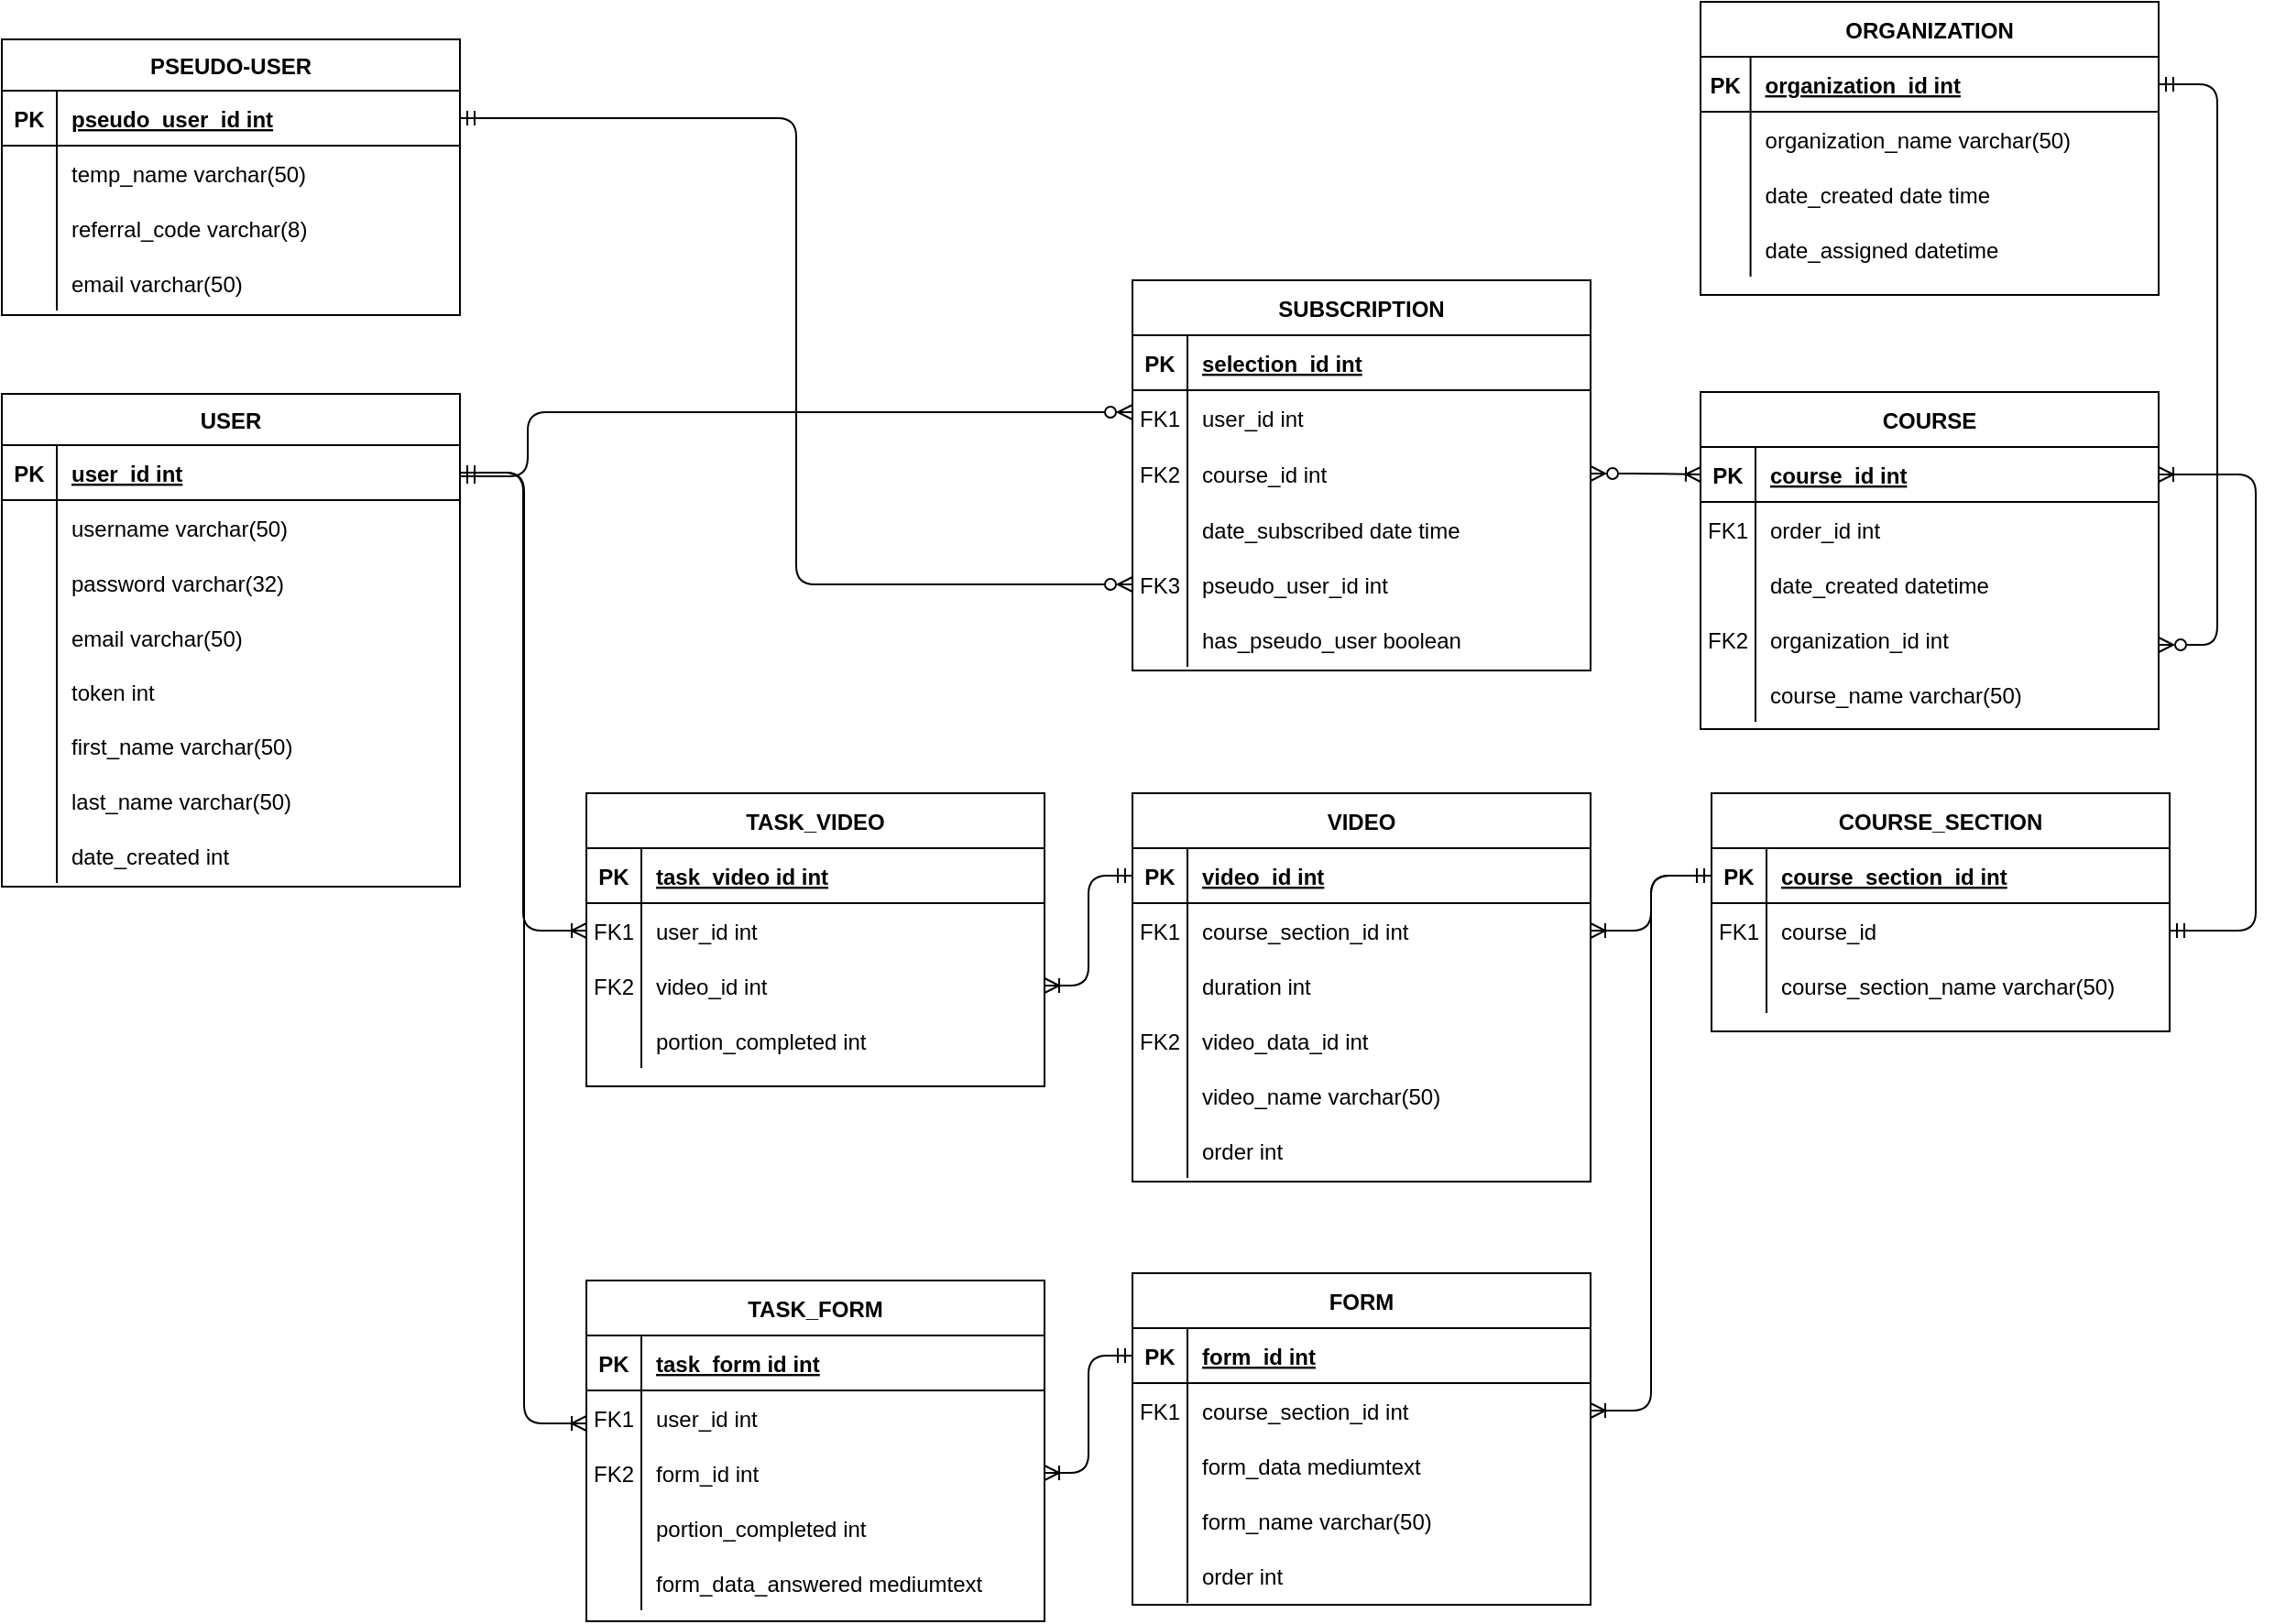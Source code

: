 <mxfile version="18.0.3" type="device"><diagram id="R2lEEEUBdFMjLlhIrx00" name="Page-1"><mxGraphModel dx="1464" dy="1060" grid="0" gridSize="10" guides="1" tooltips="1" connect="1" arrows="1" fold="1" page="0" pageScale="1" pageWidth="850" pageHeight="1100" math="0" shadow="0" extFonts="Permanent Marker^https://fonts.googleapis.com/css?family=Permanent+Marker"><root><mxCell id="0"/><mxCell id="1" parent="0"/><mxCell id="C-vyLk0tnHw3VtMMgP7b-1" value="" style="edgeStyle=orthogonalEdgeStyle;endArrow=ERzeroToMany;startArrow=ERmandOne;endFill=1;startFill=0;rounded=1;" parent="1" source="C-vyLk0tnHw3VtMMgP7b-24" target="C-vyLk0tnHw3VtMMgP7b-6" edge="1"><mxGeometry width="100" height="100" relative="1" as="geometry"><mxPoint x="340" y="720" as="sourcePoint"/><mxPoint x="440" y="620" as="targetPoint"/><Array as="points"><mxPoint x="120" y="115"/><mxPoint x="120" y="80"/></Array></mxGeometry></mxCell><mxCell id="C-vyLk0tnHw3VtMMgP7b-12" value="" style="edgeStyle=orthogonalEdgeStyle;endArrow=ERoneToMany;startArrow=ERzeroToMany;endFill=0;startFill=0;exitX=1;exitY=0.5;exitDx=0;exitDy=0;entryX=0;entryY=0.5;entryDx=0;entryDy=0;" parent="1" source="C-vyLk0tnHw3VtMMgP7b-9" target="C-vyLk0tnHw3VtMMgP7b-14" edge="1"><mxGeometry width="100" height="100" relative="1" as="geometry"><mxPoint x="400" y="180" as="sourcePoint"/><mxPoint x="460" y="205" as="targetPoint"/></mxGeometry></mxCell><mxCell id="C-vyLk0tnHw3VtMMgP7b-2" value="SUBSCRIPTION" style="shape=table;startSize=30;container=1;collapsible=1;childLayout=tableLayout;fixedRows=1;rowLines=0;fontStyle=1;align=center;resizeLast=1;" parent="1" vertex="1"><mxGeometry x="450" y="8" width="250" height="213" as="geometry"/></mxCell><mxCell id="C-vyLk0tnHw3VtMMgP7b-3" value="" style="shape=partialRectangle;collapsible=0;dropTarget=0;pointerEvents=0;fillColor=none;points=[[0,0.5],[1,0.5]];portConstraint=eastwest;top=0;left=0;right=0;bottom=1;" parent="C-vyLk0tnHw3VtMMgP7b-2" vertex="1"><mxGeometry y="30" width="250" height="30" as="geometry"/></mxCell><mxCell id="C-vyLk0tnHw3VtMMgP7b-4" value="PK" style="shape=partialRectangle;overflow=hidden;connectable=0;fillColor=none;top=0;left=0;bottom=0;right=0;fontStyle=1;" parent="C-vyLk0tnHw3VtMMgP7b-3" vertex="1"><mxGeometry width="30" height="30" as="geometry"><mxRectangle width="30" height="30" as="alternateBounds"/></mxGeometry></mxCell><mxCell id="C-vyLk0tnHw3VtMMgP7b-5" value="selection_id int" style="shape=partialRectangle;overflow=hidden;connectable=0;fillColor=none;top=0;left=0;bottom=0;right=0;align=left;spacingLeft=6;fontStyle=5;" parent="C-vyLk0tnHw3VtMMgP7b-3" vertex="1"><mxGeometry x="30" width="220" height="30" as="geometry"><mxRectangle width="220" height="30" as="alternateBounds"/></mxGeometry></mxCell><mxCell id="C-vyLk0tnHw3VtMMgP7b-6" value="" style="shape=partialRectangle;collapsible=0;dropTarget=0;pointerEvents=0;fillColor=none;points=[[0,0.5],[1,0.5]];portConstraint=eastwest;top=0;left=0;right=0;bottom=0;" parent="C-vyLk0tnHw3VtMMgP7b-2" vertex="1"><mxGeometry y="60" width="250" height="30" as="geometry"/></mxCell><mxCell id="C-vyLk0tnHw3VtMMgP7b-7" value="FK1" style="shape=partialRectangle;overflow=hidden;connectable=0;fillColor=none;top=0;left=0;bottom=0;right=0;" parent="C-vyLk0tnHw3VtMMgP7b-6" vertex="1"><mxGeometry width="30" height="30" as="geometry"><mxRectangle width="30" height="30" as="alternateBounds"/></mxGeometry></mxCell><mxCell id="C-vyLk0tnHw3VtMMgP7b-8" value="user_id int" style="shape=partialRectangle;overflow=hidden;connectable=0;fillColor=none;top=0;left=0;bottom=0;right=0;align=left;spacingLeft=6;" parent="C-vyLk0tnHw3VtMMgP7b-6" vertex="1"><mxGeometry x="30" width="220" height="30" as="geometry"><mxRectangle width="220" height="30" as="alternateBounds"/></mxGeometry></mxCell><mxCell id="C-vyLk0tnHw3VtMMgP7b-9" value="" style="shape=partialRectangle;collapsible=0;dropTarget=0;pointerEvents=0;fillColor=none;points=[[0,0.5],[1,0.5]];portConstraint=eastwest;top=0;left=0;right=0;bottom=0;" parent="C-vyLk0tnHw3VtMMgP7b-2" vertex="1"><mxGeometry y="90" width="250" height="31" as="geometry"/></mxCell><mxCell id="C-vyLk0tnHw3VtMMgP7b-10" value="FK2" style="shape=partialRectangle;overflow=hidden;connectable=0;fillColor=none;top=0;left=0;bottom=0;right=0;" parent="C-vyLk0tnHw3VtMMgP7b-9" vertex="1"><mxGeometry width="30" height="31" as="geometry"><mxRectangle width="30" height="31" as="alternateBounds"/></mxGeometry></mxCell><mxCell id="C-vyLk0tnHw3VtMMgP7b-11" value="course_id int" style="shape=partialRectangle;overflow=hidden;connectable=0;fillColor=none;top=0;left=0;bottom=0;right=0;align=left;spacingLeft=6;" parent="C-vyLk0tnHw3VtMMgP7b-9" vertex="1"><mxGeometry x="30" width="220" height="31" as="geometry"><mxRectangle width="220" height="31" as="alternateBounds"/></mxGeometry></mxCell><mxCell id="-aKMDBQc289MfvNyo83Q-108" value="" style="shape=partialRectangle;collapsible=0;dropTarget=0;pointerEvents=0;fillColor=none;points=[[0,0.5],[1,0.5]];portConstraint=eastwest;top=0;left=0;right=0;bottom=0;" parent="C-vyLk0tnHw3VtMMgP7b-2" vertex="1"><mxGeometry y="121" width="250" height="30" as="geometry"/></mxCell><mxCell id="-aKMDBQc289MfvNyo83Q-109" value="" style="shape=partialRectangle;overflow=hidden;connectable=0;fillColor=none;top=0;left=0;bottom=0;right=0;" parent="-aKMDBQc289MfvNyo83Q-108" vertex="1"><mxGeometry width="30" height="30" as="geometry"><mxRectangle width="30" height="30" as="alternateBounds"/></mxGeometry></mxCell><mxCell id="-aKMDBQc289MfvNyo83Q-110" value="date_subscribed date time" style="shape=partialRectangle;overflow=hidden;connectable=0;fillColor=none;top=0;left=0;bottom=0;right=0;align=left;spacingLeft=6;" parent="-aKMDBQc289MfvNyo83Q-108" vertex="1"><mxGeometry x="30" width="220" height="30" as="geometry"><mxRectangle width="220" height="30" as="alternateBounds"/></mxGeometry></mxCell><mxCell id="-aKMDBQc289MfvNyo83Q-138" value="" style="shape=partialRectangle;collapsible=0;dropTarget=0;pointerEvents=0;fillColor=none;points=[[0,0.5],[1,0.5]];portConstraint=eastwest;top=0;left=0;right=0;bottom=0;" parent="C-vyLk0tnHw3VtMMgP7b-2" vertex="1"><mxGeometry y="151" width="250" height="30" as="geometry"/></mxCell><mxCell id="-aKMDBQc289MfvNyo83Q-139" value="FK3" style="shape=partialRectangle;overflow=hidden;connectable=0;fillColor=none;top=0;left=0;bottom=0;right=0;" parent="-aKMDBQc289MfvNyo83Q-138" vertex="1"><mxGeometry width="30" height="30" as="geometry"><mxRectangle width="30" height="30" as="alternateBounds"/></mxGeometry></mxCell><mxCell id="-aKMDBQc289MfvNyo83Q-140" value="pseudo_user_id int" style="shape=partialRectangle;overflow=hidden;connectable=0;fillColor=none;top=0;left=0;bottom=0;right=0;align=left;spacingLeft=6;" parent="-aKMDBQc289MfvNyo83Q-138" vertex="1"><mxGeometry x="30" width="220" height="30" as="geometry"><mxRectangle width="220" height="30" as="alternateBounds"/></mxGeometry></mxCell><mxCell id="-aKMDBQc289MfvNyo83Q-164" value="" style="shape=partialRectangle;collapsible=0;dropTarget=0;pointerEvents=0;fillColor=none;points=[[0,0.5],[1,0.5]];portConstraint=eastwest;top=0;left=0;right=0;bottom=0;" parent="C-vyLk0tnHw3VtMMgP7b-2" vertex="1"><mxGeometry y="181" width="250" height="30" as="geometry"/></mxCell><mxCell id="-aKMDBQc289MfvNyo83Q-165" value="" style="shape=partialRectangle;overflow=hidden;connectable=0;fillColor=none;top=0;left=0;bottom=0;right=0;" parent="-aKMDBQc289MfvNyo83Q-164" vertex="1"><mxGeometry width="30" height="30" as="geometry"><mxRectangle width="30" height="30" as="alternateBounds"/></mxGeometry></mxCell><mxCell id="-aKMDBQc289MfvNyo83Q-166" value="has_pseudo_user boolean" style="shape=partialRectangle;overflow=hidden;connectable=0;fillColor=none;top=0;left=0;bottom=0;right=0;align=left;spacingLeft=6;" parent="-aKMDBQc289MfvNyo83Q-164" vertex="1"><mxGeometry x="30" width="220" height="30" as="geometry"><mxRectangle width="220" height="30" as="alternateBounds"/></mxGeometry></mxCell><mxCell id="C-vyLk0tnHw3VtMMgP7b-13" value="COURSE" style="shape=table;startSize=30;container=1;collapsible=1;childLayout=tableLayout;fixedRows=1;rowLines=0;fontStyle=1;align=center;resizeLast=1;" parent="1" vertex="1"><mxGeometry x="760" y="69" width="250" height="184" as="geometry"/></mxCell><mxCell id="C-vyLk0tnHw3VtMMgP7b-14" value="" style="shape=partialRectangle;collapsible=0;dropTarget=0;pointerEvents=0;fillColor=none;points=[[0,0.5],[1,0.5]];portConstraint=eastwest;top=0;left=0;right=0;bottom=1;" parent="C-vyLk0tnHw3VtMMgP7b-13" vertex="1"><mxGeometry y="30" width="250" height="30" as="geometry"/></mxCell><mxCell id="C-vyLk0tnHw3VtMMgP7b-15" value="PK" style="shape=partialRectangle;overflow=hidden;connectable=0;fillColor=none;top=0;left=0;bottom=0;right=0;fontStyle=1;" parent="C-vyLk0tnHw3VtMMgP7b-14" vertex="1"><mxGeometry width="30" height="30" as="geometry"><mxRectangle width="30" height="30" as="alternateBounds"/></mxGeometry></mxCell><mxCell id="C-vyLk0tnHw3VtMMgP7b-16" value="course_id int" style="shape=partialRectangle;overflow=hidden;connectable=0;fillColor=none;top=0;left=0;bottom=0;right=0;align=left;spacingLeft=6;fontStyle=5;" parent="C-vyLk0tnHw3VtMMgP7b-14" vertex="1"><mxGeometry x="30" width="220" height="30" as="geometry"><mxRectangle width="220" height="30" as="alternateBounds"/></mxGeometry></mxCell><mxCell id="C-vyLk0tnHw3VtMMgP7b-17" value="" style="shape=partialRectangle;collapsible=0;dropTarget=0;pointerEvents=0;fillColor=none;points=[[0,0.5],[1,0.5]];portConstraint=eastwest;top=0;left=0;right=0;bottom=0;" parent="C-vyLk0tnHw3VtMMgP7b-13" vertex="1"><mxGeometry y="60" width="250" height="30" as="geometry"/></mxCell><mxCell id="C-vyLk0tnHw3VtMMgP7b-18" value="FK1" style="shape=partialRectangle;overflow=hidden;connectable=0;fillColor=none;top=0;left=0;bottom=0;right=0;" parent="C-vyLk0tnHw3VtMMgP7b-17" vertex="1"><mxGeometry width="30" height="30" as="geometry"><mxRectangle width="30" height="30" as="alternateBounds"/></mxGeometry></mxCell><mxCell id="C-vyLk0tnHw3VtMMgP7b-19" value="order_id int" style="shape=partialRectangle;overflow=hidden;connectable=0;fillColor=none;top=0;left=0;bottom=0;right=0;align=left;spacingLeft=6;" parent="C-vyLk0tnHw3VtMMgP7b-17" vertex="1"><mxGeometry x="30" width="220" height="30" as="geometry"><mxRectangle width="220" height="30" as="alternateBounds"/></mxGeometry></mxCell><mxCell id="C-vyLk0tnHw3VtMMgP7b-20" value="" style="shape=partialRectangle;collapsible=0;dropTarget=0;pointerEvents=0;fillColor=none;points=[[0,0.5],[1,0.5]];portConstraint=eastwest;top=0;left=0;right=0;bottom=0;" parent="C-vyLk0tnHw3VtMMgP7b-13" vertex="1"><mxGeometry y="90" width="250" height="30" as="geometry"/></mxCell><mxCell id="C-vyLk0tnHw3VtMMgP7b-21" value="" style="shape=partialRectangle;overflow=hidden;connectable=0;fillColor=none;top=0;left=0;bottom=0;right=0;" parent="C-vyLk0tnHw3VtMMgP7b-20" vertex="1"><mxGeometry width="30" height="30" as="geometry"><mxRectangle width="30" height="30" as="alternateBounds"/></mxGeometry></mxCell><mxCell id="C-vyLk0tnHw3VtMMgP7b-22" value="date_created datetime" style="shape=partialRectangle;overflow=hidden;connectable=0;fillColor=none;top=0;left=0;bottom=0;right=0;align=left;spacingLeft=6;" parent="C-vyLk0tnHw3VtMMgP7b-20" vertex="1"><mxGeometry x="30" width="220" height="30" as="geometry"><mxRectangle width="220" height="30" as="alternateBounds"/></mxGeometry></mxCell><mxCell id="-aKMDBQc289MfvNyo83Q-124" value="" style="shape=partialRectangle;collapsible=0;dropTarget=0;pointerEvents=0;fillColor=none;points=[[0,0.5],[1,0.5]];portConstraint=eastwest;top=0;left=0;right=0;bottom=0;" parent="C-vyLk0tnHw3VtMMgP7b-13" vertex="1"><mxGeometry y="120" width="250" height="30" as="geometry"/></mxCell><mxCell id="-aKMDBQc289MfvNyo83Q-125" value="FK2" style="shape=partialRectangle;overflow=hidden;connectable=0;fillColor=none;top=0;left=0;bottom=0;right=0;" parent="-aKMDBQc289MfvNyo83Q-124" vertex="1"><mxGeometry width="30" height="30" as="geometry"><mxRectangle width="30" height="30" as="alternateBounds"/></mxGeometry></mxCell><mxCell id="-aKMDBQc289MfvNyo83Q-126" value="organization_id int" style="shape=partialRectangle;overflow=hidden;connectable=0;fillColor=none;top=0;left=0;bottom=0;right=0;align=left;spacingLeft=6;" parent="-aKMDBQc289MfvNyo83Q-124" vertex="1"><mxGeometry x="30" width="220" height="30" as="geometry"><mxRectangle width="220" height="30" as="alternateBounds"/></mxGeometry></mxCell><mxCell id="-aKMDBQc289MfvNyo83Q-173" value="" style="shape=partialRectangle;collapsible=0;dropTarget=0;pointerEvents=0;fillColor=none;points=[[0,0.5],[1,0.5]];portConstraint=eastwest;top=0;left=0;right=0;bottom=0;" parent="C-vyLk0tnHw3VtMMgP7b-13" vertex="1"><mxGeometry y="150" width="250" height="30" as="geometry"/></mxCell><mxCell id="-aKMDBQc289MfvNyo83Q-174" value="" style="shape=partialRectangle;overflow=hidden;connectable=0;fillColor=none;top=0;left=0;bottom=0;right=0;" parent="-aKMDBQc289MfvNyo83Q-173" vertex="1"><mxGeometry width="30" height="30" as="geometry"><mxRectangle width="30" height="30" as="alternateBounds"/></mxGeometry></mxCell><mxCell id="-aKMDBQc289MfvNyo83Q-175" value="course_name varchar(50)" style="shape=partialRectangle;overflow=hidden;connectable=0;fillColor=none;top=0;left=0;bottom=0;right=0;align=left;spacingLeft=6;" parent="-aKMDBQc289MfvNyo83Q-173" vertex="1"><mxGeometry x="30" width="220" height="30" as="geometry"><mxRectangle width="220" height="30" as="alternateBounds"/></mxGeometry></mxCell><mxCell id="C-vyLk0tnHw3VtMMgP7b-23" value="USER" style="shape=table;startSize=28;container=1;collapsible=1;childLayout=tableLayout;fixedRows=1;rowLines=0;fontStyle=1;align=center;resizeLast=1;" parent="1" vertex="1"><mxGeometry x="-167" y="70" width="250" height="269" as="geometry"/></mxCell><mxCell id="C-vyLk0tnHw3VtMMgP7b-24" value="" style="shape=partialRectangle;collapsible=0;dropTarget=0;pointerEvents=0;fillColor=none;points=[[0,0.5],[1,0.5]];portConstraint=eastwest;top=0;left=0;right=0;bottom=1;" parent="C-vyLk0tnHw3VtMMgP7b-23" vertex="1"><mxGeometry y="28" width="250" height="30" as="geometry"/></mxCell><mxCell id="C-vyLk0tnHw3VtMMgP7b-25" value="PK" style="shape=partialRectangle;overflow=hidden;connectable=0;fillColor=none;top=0;left=0;bottom=0;right=0;fontStyle=1;" parent="C-vyLk0tnHw3VtMMgP7b-24" vertex="1"><mxGeometry width="30" height="30" as="geometry"><mxRectangle width="30" height="30" as="alternateBounds"/></mxGeometry></mxCell><mxCell id="C-vyLk0tnHw3VtMMgP7b-26" value="user_id int" style="shape=partialRectangle;overflow=hidden;connectable=0;fillColor=none;top=0;left=0;bottom=0;right=0;align=left;spacingLeft=6;fontStyle=5;" parent="C-vyLk0tnHw3VtMMgP7b-24" vertex="1"><mxGeometry x="30" width="220" height="30" as="geometry"><mxRectangle width="220" height="30" as="alternateBounds"/></mxGeometry></mxCell><mxCell id="C-vyLk0tnHw3VtMMgP7b-27" value="" style="shape=partialRectangle;collapsible=0;dropTarget=0;pointerEvents=0;fillColor=none;points=[[0,0.5],[1,0.5]];portConstraint=eastwest;top=0;left=0;right=0;bottom=0;" parent="C-vyLk0tnHw3VtMMgP7b-23" vertex="1"><mxGeometry y="58" width="250" height="30" as="geometry"/></mxCell><mxCell id="C-vyLk0tnHw3VtMMgP7b-28" value="" style="shape=partialRectangle;overflow=hidden;connectable=0;fillColor=none;top=0;left=0;bottom=0;right=0;" parent="C-vyLk0tnHw3VtMMgP7b-27" vertex="1"><mxGeometry width="30" height="30" as="geometry"><mxRectangle width="30" height="30" as="alternateBounds"/></mxGeometry></mxCell><mxCell id="C-vyLk0tnHw3VtMMgP7b-29" value="username varchar(50)" style="shape=partialRectangle;overflow=hidden;connectable=0;fillColor=none;top=0;left=0;bottom=0;right=0;align=left;spacingLeft=6;" parent="C-vyLk0tnHw3VtMMgP7b-27" vertex="1"><mxGeometry x="30" width="220" height="30" as="geometry"><mxRectangle width="220" height="30" as="alternateBounds"/></mxGeometry></mxCell><mxCell id="-aKMDBQc289MfvNyo83Q-155" value="" style="shape=partialRectangle;collapsible=0;dropTarget=0;pointerEvents=0;fillColor=none;points=[[0,0.5],[1,0.5]];portConstraint=eastwest;top=0;left=0;right=0;bottom=0;" parent="C-vyLk0tnHw3VtMMgP7b-23" vertex="1"><mxGeometry y="88" width="250" height="30" as="geometry"/></mxCell><mxCell id="-aKMDBQc289MfvNyo83Q-156" value="" style="shape=partialRectangle;overflow=hidden;connectable=0;fillColor=none;top=0;left=0;bottom=0;right=0;" parent="-aKMDBQc289MfvNyo83Q-155" vertex="1"><mxGeometry width="30" height="30" as="geometry"><mxRectangle width="30" height="30" as="alternateBounds"/></mxGeometry></mxCell><mxCell id="-aKMDBQc289MfvNyo83Q-157" value="password varchar(32)" style="shape=partialRectangle;overflow=hidden;connectable=0;fillColor=none;top=0;left=0;bottom=0;right=0;align=left;spacingLeft=6;" parent="-aKMDBQc289MfvNyo83Q-155" vertex="1"><mxGeometry x="30" width="220" height="30" as="geometry"><mxRectangle width="220" height="30" as="alternateBounds"/></mxGeometry></mxCell><mxCell id="-aKMDBQc289MfvNyo83Q-161" value="" style="shape=partialRectangle;collapsible=0;dropTarget=0;pointerEvents=0;fillColor=none;points=[[0,0.5],[1,0.5]];portConstraint=eastwest;top=0;left=0;right=0;bottom=0;" parent="C-vyLk0tnHw3VtMMgP7b-23" vertex="1"><mxGeometry y="118" width="250" height="30" as="geometry"/></mxCell><mxCell id="-aKMDBQc289MfvNyo83Q-162" value="" style="shape=partialRectangle;overflow=hidden;connectable=0;fillColor=none;top=0;left=0;bottom=0;right=0;" parent="-aKMDBQc289MfvNyo83Q-161" vertex="1"><mxGeometry width="30" height="30" as="geometry"><mxRectangle width="30" height="30" as="alternateBounds"/></mxGeometry></mxCell><mxCell id="-aKMDBQc289MfvNyo83Q-163" value="email varchar(50)" style="shape=partialRectangle;overflow=hidden;connectable=0;fillColor=none;top=0;left=0;bottom=0;right=0;align=left;spacingLeft=6;" parent="-aKMDBQc289MfvNyo83Q-161" vertex="1"><mxGeometry x="30" width="220" height="30" as="geometry"><mxRectangle width="220" height="30" as="alternateBounds"/></mxGeometry></mxCell><mxCell id="HNr3AJ_LT85igMHzOX2w-1" value="" style="shape=partialRectangle;collapsible=0;dropTarget=0;pointerEvents=0;fillColor=none;points=[[0,0.5],[1,0.5]];portConstraint=eastwest;top=0;left=0;right=0;bottom=0;" vertex="1" parent="C-vyLk0tnHw3VtMMgP7b-23"><mxGeometry y="148" width="250" height="29" as="geometry"/></mxCell><mxCell id="HNr3AJ_LT85igMHzOX2w-2" value="" style="shape=partialRectangle;overflow=hidden;connectable=0;fillColor=none;top=0;left=0;bottom=0;right=0;" vertex="1" parent="HNr3AJ_LT85igMHzOX2w-1"><mxGeometry width="30" height="29" as="geometry"><mxRectangle width="30" height="29" as="alternateBounds"/></mxGeometry></mxCell><mxCell id="HNr3AJ_LT85igMHzOX2w-3" value="token int" style="shape=partialRectangle;overflow=hidden;connectable=0;fillColor=none;top=0;left=0;bottom=0;right=0;align=left;spacingLeft=6;" vertex="1" parent="HNr3AJ_LT85igMHzOX2w-1"><mxGeometry x="30" width="220" height="29" as="geometry"><mxRectangle width="220" height="29" as="alternateBounds"/></mxGeometry></mxCell><mxCell id="HNr3AJ_LT85igMHzOX2w-4" value="" style="shape=partialRectangle;collapsible=0;dropTarget=0;pointerEvents=0;fillColor=none;points=[[0,0.5],[1,0.5]];portConstraint=eastwest;top=0;left=0;right=0;bottom=0;" vertex="1" parent="C-vyLk0tnHw3VtMMgP7b-23"><mxGeometry y="177" width="250" height="30" as="geometry"/></mxCell><mxCell id="HNr3AJ_LT85igMHzOX2w-5" value="" style="shape=partialRectangle;overflow=hidden;connectable=0;fillColor=none;top=0;left=0;bottom=0;right=0;" vertex="1" parent="HNr3AJ_LT85igMHzOX2w-4"><mxGeometry width="30" height="30" as="geometry"><mxRectangle width="30" height="30" as="alternateBounds"/></mxGeometry></mxCell><mxCell id="HNr3AJ_LT85igMHzOX2w-6" value="first_name varchar(50)" style="shape=partialRectangle;overflow=hidden;connectable=0;fillColor=none;top=0;left=0;bottom=0;right=0;align=left;spacingLeft=6;" vertex="1" parent="HNr3AJ_LT85igMHzOX2w-4"><mxGeometry x="30" width="220" height="30" as="geometry"><mxRectangle width="220" height="30" as="alternateBounds"/></mxGeometry></mxCell><mxCell id="HNr3AJ_LT85igMHzOX2w-7" value="" style="shape=partialRectangle;collapsible=0;dropTarget=0;pointerEvents=0;fillColor=none;points=[[0,0.5],[1,0.5]];portConstraint=eastwest;top=0;left=0;right=0;bottom=0;" vertex="1" parent="C-vyLk0tnHw3VtMMgP7b-23"><mxGeometry y="207" width="250" height="30" as="geometry"/></mxCell><mxCell id="HNr3AJ_LT85igMHzOX2w-8" value="" style="shape=partialRectangle;overflow=hidden;connectable=0;fillColor=none;top=0;left=0;bottom=0;right=0;" vertex="1" parent="HNr3AJ_LT85igMHzOX2w-7"><mxGeometry width="30" height="30" as="geometry"><mxRectangle width="30" height="30" as="alternateBounds"/></mxGeometry></mxCell><mxCell id="HNr3AJ_LT85igMHzOX2w-9" value="last_name varchar(50)" style="shape=partialRectangle;overflow=hidden;connectable=0;fillColor=none;top=0;left=0;bottom=0;right=0;align=left;spacingLeft=6;" vertex="1" parent="HNr3AJ_LT85igMHzOX2w-7"><mxGeometry x="30" width="220" height="30" as="geometry"><mxRectangle width="220" height="30" as="alternateBounds"/></mxGeometry></mxCell><mxCell id="HNr3AJ_LT85igMHzOX2w-10" value="" style="shape=partialRectangle;collapsible=0;dropTarget=0;pointerEvents=0;fillColor=none;points=[[0,0.5],[1,0.5]];portConstraint=eastwest;top=0;left=0;right=0;bottom=0;" vertex="1" parent="C-vyLk0tnHw3VtMMgP7b-23"><mxGeometry y="237" width="250" height="30" as="geometry"/></mxCell><mxCell id="HNr3AJ_LT85igMHzOX2w-11" value="" style="shape=partialRectangle;overflow=hidden;connectable=0;fillColor=none;top=0;left=0;bottom=0;right=0;" vertex="1" parent="HNr3AJ_LT85igMHzOX2w-10"><mxGeometry width="30" height="30" as="geometry"><mxRectangle width="30" height="30" as="alternateBounds"/></mxGeometry></mxCell><mxCell id="HNr3AJ_LT85igMHzOX2w-12" value="date_created int" style="shape=partialRectangle;overflow=hidden;connectable=0;fillColor=none;top=0;left=0;bottom=0;right=0;align=left;spacingLeft=6;" vertex="1" parent="HNr3AJ_LT85igMHzOX2w-10"><mxGeometry x="30" width="220" height="30" as="geometry"><mxRectangle width="220" height="30" as="alternateBounds"/></mxGeometry></mxCell><mxCell id="-aKMDBQc289MfvNyo83Q-8" value="VIDEO" style="shape=table;startSize=30;container=1;collapsible=1;childLayout=tableLayout;fixedRows=1;rowLines=0;fontStyle=1;align=center;resizeLast=1;" parent="1" vertex="1"><mxGeometry x="450" y="288" width="250" height="212" as="geometry"/></mxCell><mxCell id="-aKMDBQc289MfvNyo83Q-9" value="" style="shape=partialRectangle;collapsible=0;dropTarget=0;pointerEvents=0;fillColor=none;points=[[0,0.5],[1,0.5]];portConstraint=eastwest;top=0;left=0;right=0;bottom=1;" parent="-aKMDBQc289MfvNyo83Q-8" vertex="1"><mxGeometry y="30" width="250" height="30" as="geometry"/></mxCell><mxCell id="-aKMDBQc289MfvNyo83Q-10" value="PK" style="shape=partialRectangle;overflow=hidden;connectable=0;fillColor=none;top=0;left=0;bottom=0;right=0;fontStyle=1;" parent="-aKMDBQc289MfvNyo83Q-9" vertex="1"><mxGeometry width="30" height="30" as="geometry"><mxRectangle width="30" height="30" as="alternateBounds"/></mxGeometry></mxCell><mxCell id="-aKMDBQc289MfvNyo83Q-11" value="video_id int" style="shape=partialRectangle;overflow=hidden;connectable=0;fillColor=none;top=0;left=0;bottom=0;right=0;align=left;spacingLeft=6;fontStyle=5;" parent="-aKMDBQc289MfvNyo83Q-9" vertex="1"><mxGeometry x="30" width="220" height="30" as="geometry"><mxRectangle width="220" height="30" as="alternateBounds"/></mxGeometry></mxCell><mxCell id="-aKMDBQc289MfvNyo83Q-12" value="" style="shape=partialRectangle;collapsible=0;dropTarget=0;pointerEvents=0;fillColor=none;points=[[0,0.5],[1,0.5]];portConstraint=eastwest;top=0;left=0;right=0;bottom=0;" parent="-aKMDBQc289MfvNyo83Q-8" vertex="1"><mxGeometry y="60" width="250" height="30" as="geometry"/></mxCell><mxCell id="-aKMDBQc289MfvNyo83Q-13" value="FK1" style="shape=partialRectangle;overflow=hidden;connectable=0;fillColor=none;top=0;left=0;bottom=0;right=0;" parent="-aKMDBQc289MfvNyo83Q-12" vertex="1"><mxGeometry width="30" height="30" as="geometry"><mxRectangle width="30" height="30" as="alternateBounds"/></mxGeometry></mxCell><mxCell id="-aKMDBQc289MfvNyo83Q-14" value="course_section_id int" style="shape=partialRectangle;overflow=hidden;connectable=0;fillColor=none;top=0;left=0;bottom=0;right=0;align=left;spacingLeft=6;" parent="-aKMDBQc289MfvNyo83Q-12" vertex="1"><mxGeometry x="30" width="220" height="30" as="geometry"><mxRectangle width="220" height="30" as="alternateBounds"/></mxGeometry></mxCell><mxCell id="-aKMDBQc289MfvNyo83Q-15" value="" style="shape=partialRectangle;collapsible=0;dropTarget=0;pointerEvents=0;fillColor=none;points=[[0,0.5],[1,0.5]];portConstraint=eastwest;top=0;left=0;right=0;bottom=0;" parent="-aKMDBQc289MfvNyo83Q-8" vertex="1"><mxGeometry y="90" width="250" height="30" as="geometry"/></mxCell><mxCell id="-aKMDBQc289MfvNyo83Q-16" value="" style="shape=partialRectangle;overflow=hidden;connectable=0;fillColor=none;top=0;left=0;bottom=0;right=0;" parent="-aKMDBQc289MfvNyo83Q-15" vertex="1"><mxGeometry width="30" height="30" as="geometry"><mxRectangle width="30" height="30" as="alternateBounds"/></mxGeometry></mxCell><mxCell id="-aKMDBQc289MfvNyo83Q-17" value="duration int" style="shape=partialRectangle;overflow=hidden;connectable=0;fillColor=none;top=0;left=0;bottom=0;right=0;align=left;spacingLeft=6;" parent="-aKMDBQc289MfvNyo83Q-15" vertex="1"><mxGeometry x="30" width="220" height="30" as="geometry"><mxRectangle width="220" height="30" as="alternateBounds"/></mxGeometry></mxCell><mxCell id="-aKMDBQc289MfvNyo83Q-43" value="" style="shape=partialRectangle;collapsible=0;dropTarget=0;pointerEvents=0;fillColor=none;points=[[0,0.5],[1,0.5]];portConstraint=eastwest;top=0;left=0;right=0;bottom=0;" parent="-aKMDBQc289MfvNyo83Q-8" vertex="1"><mxGeometry y="120" width="250" height="30" as="geometry"/></mxCell><mxCell id="-aKMDBQc289MfvNyo83Q-44" value="FK2" style="shape=partialRectangle;overflow=hidden;connectable=0;fillColor=none;top=0;left=0;bottom=0;right=0;" parent="-aKMDBQc289MfvNyo83Q-43" vertex="1"><mxGeometry width="30" height="30" as="geometry"><mxRectangle width="30" height="30" as="alternateBounds"/></mxGeometry></mxCell><mxCell id="-aKMDBQc289MfvNyo83Q-45" value="video_data_id int" style="shape=partialRectangle;overflow=hidden;connectable=0;fillColor=none;top=0;left=0;bottom=0;right=0;align=left;spacingLeft=6;" parent="-aKMDBQc289MfvNyo83Q-43" vertex="1"><mxGeometry x="30" width="220" height="30" as="geometry"><mxRectangle width="220" height="30" as="alternateBounds"/></mxGeometry></mxCell><mxCell id="-aKMDBQc289MfvNyo83Q-176" value="" style="shape=partialRectangle;collapsible=0;dropTarget=0;pointerEvents=0;fillColor=none;points=[[0,0.5],[1,0.5]];portConstraint=eastwest;top=0;left=0;right=0;bottom=0;" parent="-aKMDBQc289MfvNyo83Q-8" vertex="1"><mxGeometry y="150" width="250" height="30" as="geometry"/></mxCell><mxCell id="-aKMDBQc289MfvNyo83Q-177" value="" style="shape=partialRectangle;overflow=hidden;connectable=0;fillColor=none;top=0;left=0;bottom=0;right=0;" parent="-aKMDBQc289MfvNyo83Q-176" vertex="1"><mxGeometry width="30" height="30" as="geometry"><mxRectangle width="30" height="30" as="alternateBounds"/></mxGeometry></mxCell><mxCell id="-aKMDBQc289MfvNyo83Q-178" value="video_name varchar(50)" style="shape=partialRectangle;overflow=hidden;connectable=0;fillColor=none;top=0;left=0;bottom=0;right=0;align=left;spacingLeft=6;" parent="-aKMDBQc289MfvNyo83Q-176" vertex="1"><mxGeometry x="30" width="220" height="30" as="geometry"><mxRectangle width="220" height="30" as="alternateBounds"/></mxGeometry></mxCell><mxCell id="-aKMDBQc289MfvNyo83Q-179" value="" style="shape=partialRectangle;collapsible=0;dropTarget=0;pointerEvents=0;fillColor=none;points=[[0,0.5],[1,0.5]];portConstraint=eastwest;top=0;left=0;right=0;bottom=0;" parent="-aKMDBQc289MfvNyo83Q-8" vertex="1"><mxGeometry y="180" width="250" height="30" as="geometry"/></mxCell><mxCell id="-aKMDBQc289MfvNyo83Q-180" value="" style="shape=partialRectangle;overflow=hidden;connectable=0;fillColor=none;top=0;left=0;bottom=0;right=0;" parent="-aKMDBQc289MfvNyo83Q-179" vertex="1"><mxGeometry width="30" height="30" as="geometry"><mxRectangle width="30" height="30" as="alternateBounds"/></mxGeometry></mxCell><mxCell id="-aKMDBQc289MfvNyo83Q-181" value="order int" style="shape=partialRectangle;overflow=hidden;connectable=0;fillColor=none;top=0;left=0;bottom=0;right=0;align=left;spacingLeft=6;" parent="-aKMDBQc289MfvNyo83Q-179" vertex="1"><mxGeometry x="30" width="220" height="30" as="geometry"><mxRectangle width="220" height="30" as="alternateBounds"/></mxGeometry></mxCell><mxCell id="-aKMDBQc289MfvNyo83Q-18" value="COURSE_SECTION" style="shape=table;startSize=30;container=1;collapsible=1;childLayout=tableLayout;fixedRows=1;rowLines=0;fontStyle=1;align=center;resizeLast=1;" parent="1" vertex="1"><mxGeometry x="766" y="288" width="250" height="130" as="geometry"/></mxCell><mxCell id="-aKMDBQc289MfvNyo83Q-19" value="" style="shape=partialRectangle;collapsible=0;dropTarget=0;pointerEvents=0;fillColor=none;points=[[0,0.5],[1,0.5]];portConstraint=eastwest;top=0;left=0;right=0;bottom=1;" parent="-aKMDBQc289MfvNyo83Q-18" vertex="1"><mxGeometry y="30" width="250" height="30" as="geometry"/></mxCell><mxCell id="-aKMDBQc289MfvNyo83Q-20" value="PK" style="shape=partialRectangle;overflow=hidden;connectable=0;fillColor=none;top=0;left=0;bottom=0;right=0;fontStyle=1;" parent="-aKMDBQc289MfvNyo83Q-19" vertex="1"><mxGeometry width="30" height="30" as="geometry"><mxRectangle width="30" height="30" as="alternateBounds"/></mxGeometry></mxCell><mxCell id="-aKMDBQc289MfvNyo83Q-21" value="course_section_id int" style="shape=partialRectangle;overflow=hidden;connectable=0;fillColor=none;top=0;left=0;bottom=0;right=0;align=left;spacingLeft=6;fontStyle=5;" parent="-aKMDBQc289MfvNyo83Q-19" vertex="1"><mxGeometry x="30" width="220" height="30" as="geometry"><mxRectangle width="220" height="30" as="alternateBounds"/></mxGeometry></mxCell><mxCell id="-aKMDBQc289MfvNyo83Q-22" value="" style="shape=partialRectangle;collapsible=0;dropTarget=0;pointerEvents=0;fillColor=none;points=[[0,0.5],[1,0.5]];portConstraint=eastwest;top=0;left=0;right=0;bottom=0;" parent="-aKMDBQc289MfvNyo83Q-18" vertex="1"><mxGeometry y="60" width="250" height="30" as="geometry"/></mxCell><mxCell id="-aKMDBQc289MfvNyo83Q-23" value="FK1" style="shape=partialRectangle;overflow=hidden;connectable=0;fillColor=none;top=0;left=0;bottom=0;right=0;" parent="-aKMDBQc289MfvNyo83Q-22" vertex="1"><mxGeometry width="30" height="30" as="geometry"><mxRectangle width="30" height="30" as="alternateBounds"/></mxGeometry></mxCell><mxCell id="-aKMDBQc289MfvNyo83Q-24" value="course_id" style="shape=partialRectangle;overflow=hidden;connectable=0;fillColor=none;top=0;left=0;bottom=0;right=0;align=left;spacingLeft=6;" parent="-aKMDBQc289MfvNyo83Q-22" vertex="1"><mxGeometry x="30" width="220" height="30" as="geometry"><mxRectangle width="220" height="30" as="alternateBounds"/></mxGeometry></mxCell><mxCell id="-aKMDBQc289MfvNyo83Q-25" value="" style="shape=partialRectangle;collapsible=0;dropTarget=0;pointerEvents=0;fillColor=none;points=[[0,0.5],[1,0.5]];portConstraint=eastwest;top=0;left=0;right=0;bottom=0;" parent="-aKMDBQc289MfvNyo83Q-18" vertex="1"><mxGeometry y="90" width="250" height="30" as="geometry"/></mxCell><mxCell id="-aKMDBQc289MfvNyo83Q-26" value="" style="shape=partialRectangle;overflow=hidden;connectable=0;fillColor=none;top=0;left=0;bottom=0;right=0;" parent="-aKMDBQc289MfvNyo83Q-25" vertex="1"><mxGeometry width="30" height="30" as="geometry"><mxRectangle width="30" height="30" as="alternateBounds"/></mxGeometry></mxCell><mxCell id="-aKMDBQc289MfvNyo83Q-27" value="course_section_name varchar(50)" style="shape=partialRectangle;overflow=hidden;connectable=0;fillColor=none;top=0;left=0;bottom=0;right=0;align=left;spacingLeft=6;" parent="-aKMDBQc289MfvNyo83Q-25" vertex="1"><mxGeometry x="30" width="220" height="30" as="geometry"><mxRectangle width="220" height="30" as="alternateBounds"/></mxGeometry></mxCell><mxCell id="-aKMDBQc289MfvNyo83Q-28" style="edgeStyle=orthogonalEdgeStyle;rounded=1;orthogonalLoop=1;jettySize=auto;html=1;entryX=1;entryY=0.5;entryDx=0;entryDy=0;startArrow=ERmandOne;startFill=0;endArrow=ERoneToMany;endFill=0;" parent="1" source="-aKMDBQc289MfvNyo83Q-22" target="C-vyLk0tnHw3VtMMgP7b-14" edge="1"><mxGeometry relative="1" as="geometry"><Array as="points"><mxPoint x="1063" y="363"/><mxPoint x="1063" y="114"/></Array></mxGeometry></mxCell><mxCell id="-aKMDBQc289MfvNyo83Q-29" style="edgeStyle=orthogonalEdgeStyle;rounded=1;orthogonalLoop=1;jettySize=auto;html=1;startArrow=ERoneToMany;startFill=0;endArrow=ERmandOne;endFill=0;" parent="1" source="-aKMDBQc289MfvNyo83Q-12" target="-aKMDBQc289MfvNyo83Q-19" edge="1"><mxGeometry relative="1" as="geometry"/></mxCell><mxCell id="-aKMDBQc289MfvNyo83Q-30" value="FORM" style="shape=table;startSize=30;container=1;collapsible=1;childLayout=tableLayout;fixedRows=1;rowLines=0;fontStyle=1;align=center;resizeLast=1;" parent="1" vertex="1"><mxGeometry x="450" y="550" width="250" height="181" as="geometry"/></mxCell><mxCell id="-aKMDBQc289MfvNyo83Q-31" value="" style="shape=partialRectangle;collapsible=0;dropTarget=0;pointerEvents=0;fillColor=none;points=[[0,0.5],[1,0.5]];portConstraint=eastwest;top=0;left=0;right=0;bottom=1;" parent="-aKMDBQc289MfvNyo83Q-30" vertex="1"><mxGeometry y="30" width="250" height="30" as="geometry"/></mxCell><mxCell id="-aKMDBQc289MfvNyo83Q-32" value="PK" style="shape=partialRectangle;overflow=hidden;connectable=0;fillColor=none;top=0;left=0;bottom=0;right=0;fontStyle=1;" parent="-aKMDBQc289MfvNyo83Q-31" vertex="1"><mxGeometry width="30" height="30" as="geometry"><mxRectangle width="30" height="30" as="alternateBounds"/></mxGeometry></mxCell><mxCell id="-aKMDBQc289MfvNyo83Q-33" value="form_id int" style="shape=partialRectangle;overflow=hidden;connectable=0;fillColor=none;top=0;left=0;bottom=0;right=0;align=left;spacingLeft=6;fontStyle=5;" parent="-aKMDBQc289MfvNyo83Q-31" vertex="1"><mxGeometry x="30" width="220" height="30" as="geometry"><mxRectangle width="220" height="30" as="alternateBounds"/></mxGeometry></mxCell><mxCell id="-aKMDBQc289MfvNyo83Q-34" value="" style="shape=partialRectangle;collapsible=0;dropTarget=0;pointerEvents=0;fillColor=none;points=[[0,0.5],[1,0.5]];portConstraint=eastwest;top=0;left=0;right=0;bottom=0;" parent="-aKMDBQc289MfvNyo83Q-30" vertex="1"><mxGeometry y="60" width="250" height="30" as="geometry"/></mxCell><mxCell id="-aKMDBQc289MfvNyo83Q-35" value="FK1" style="shape=partialRectangle;overflow=hidden;connectable=0;fillColor=none;top=0;left=0;bottom=0;right=0;" parent="-aKMDBQc289MfvNyo83Q-34" vertex="1"><mxGeometry width="30" height="30" as="geometry"><mxRectangle width="30" height="30" as="alternateBounds"/></mxGeometry></mxCell><mxCell id="-aKMDBQc289MfvNyo83Q-36" value="course_section_id int" style="shape=partialRectangle;overflow=hidden;connectable=0;fillColor=none;top=0;left=0;bottom=0;right=0;align=left;spacingLeft=6;" parent="-aKMDBQc289MfvNyo83Q-34" vertex="1"><mxGeometry x="30" width="220" height="30" as="geometry"><mxRectangle width="220" height="30" as="alternateBounds"/></mxGeometry></mxCell><mxCell id="-aKMDBQc289MfvNyo83Q-37" value="" style="shape=partialRectangle;collapsible=0;dropTarget=0;pointerEvents=0;fillColor=none;points=[[0,0.5],[1,0.5]];portConstraint=eastwest;top=0;left=0;right=0;bottom=0;" parent="-aKMDBQc289MfvNyo83Q-30" vertex="1"><mxGeometry y="90" width="250" height="30" as="geometry"/></mxCell><mxCell id="-aKMDBQc289MfvNyo83Q-38" value="" style="shape=partialRectangle;overflow=hidden;connectable=0;fillColor=none;top=0;left=0;bottom=0;right=0;" parent="-aKMDBQc289MfvNyo83Q-37" vertex="1"><mxGeometry width="30" height="30" as="geometry"><mxRectangle width="30" height="30" as="alternateBounds"/></mxGeometry></mxCell><mxCell id="-aKMDBQc289MfvNyo83Q-39" value="form_data mediumtext" style="shape=partialRectangle;overflow=hidden;connectable=0;fillColor=none;top=0;left=0;bottom=0;right=0;align=left;spacingLeft=6;" parent="-aKMDBQc289MfvNyo83Q-37" vertex="1"><mxGeometry x="30" width="220" height="30" as="geometry"><mxRectangle width="220" height="30" as="alternateBounds"/></mxGeometry></mxCell><mxCell id="-aKMDBQc289MfvNyo83Q-182" value="" style="shape=partialRectangle;collapsible=0;dropTarget=0;pointerEvents=0;fillColor=none;points=[[0,0.5],[1,0.5]];portConstraint=eastwest;top=0;left=0;right=0;bottom=0;" parent="-aKMDBQc289MfvNyo83Q-30" vertex="1"><mxGeometry y="120" width="250" height="30" as="geometry"/></mxCell><mxCell id="-aKMDBQc289MfvNyo83Q-183" value="" style="shape=partialRectangle;overflow=hidden;connectable=0;fillColor=none;top=0;left=0;bottom=0;right=0;" parent="-aKMDBQc289MfvNyo83Q-182" vertex="1"><mxGeometry width="30" height="30" as="geometry"><mxRectangle width="30" height="30" as="alternateBounds"/></mxGeometry></mxCell><mxCell id="-aKMDBQc289MfvNyo83Q-184" value="form_name varchar(50)" style="shape=partialRectangle;overflow=hidden;connectable=0;fillColor=none;top=0;left=0;bottom=0;right=0;align=left;spacingLeft=6;" parent="-aKMDBQc289MfvNyo83Q-182" vertex="1"><mxGeometry x="30" width="220" height="30" as="geometry"><mxRectangle width="220" height="30" as="alternateBounds"/></mxGeometry></mxCell><mxCell id="-aKMDBQc289MfvNyo83Q-185" value="" style="shape=partialRectangle;collapsible=0;dropTarget=0;pointerEvents=0;fillColor=none;points=[[0,0.5],[1,0.5]];portConstraint=eastwest;top=0;left=0;right=0;bottom=0;" parent="-aKMDBQc289MfvNyo83Q-30" vertex="1"><mxGeometry y="150" width="250" height="30" as="geometry"/></mxCell><mxCell id="-aKMDBQc289MfvNyo83Q-186" value="" style="shape=partialRectangle;overflow=hidden;connectable=0;fillColor=none;top=0;left=0;bottom=0;right=0;" parent="-aKMDBQc289MfvNyo83Q-185" vertex="1"><mxGeometry width="30" height="30" as="geometry"><mxRectangle width="30" height="30" as="alternateBounds"/></mxGeometry></mxCell><mxCell id="-aKMDBQc289MfvNyo83Q-187" value="order int" style="shape=partialRectangle;overflow=hidden;connectable=0;fillColor=none;top=0;left=0;bottom=0;right=0;align=left;spacingLeft=6;" parent="-aKMDBQc289MfvNyo83Q-185" vertex="1"><mxGeometry x="30" width="220" height="30" as="geometry"><mxRectangle width="220" height="30" as="alternateBounds"/></mxGeometry></mxCell><mxCell id="-aKMDBQc289MfvNyo83Q-40" style="edgeStyle=orthogonalEdgeStyle;rounded=1;orthogonalLoop=1;jettySize=auto;html=1;entryX=0;entryY=0.5;entryDx=0;entryDy=0;startArrow=ERoneToMany;startFill=0;endArrow=ERmandOne;endFill=0;" parent="1" source="-aKMDBQc289MfvNyo83Q-34" target="-aKMDBQc289MfvNyo83Q-19" edge="1"><mxGeometry relative="1" as="geometry"/></mxCell><mxCell id="-aKMDBQc289MfvNyo83Q-47" value="TASK_VIDEO" style="shape=table;startSize=30;container=1;collapsible=1;childLayout=tableLayout;fixedRows=1;rowLines=0;fontStyle=1;align=center;resizeLast=1;" parent="1" vertex="1"><mxGeometry x="152" y="288" width="250" height="160" as="geometry"/></mxCell><mxCell id="-aKMDBQc289MfvNyo83Q-48" value="" style="shape=partialRectangle;collapsible=0;dropTarget=0;pointerEvents=0;fillColor=none;points=[[0,0.5],[1,0.5]];portConstraint=eastwest;top=0;left=0;right=0;bottom=1;" parent="-aKMDBQc289MfvNyo83Q-47" vertex="1"><mxGeometry y="30" width="250" height="30" as="geometry"/></mxCell><mxCell id="-aKMDBQc289MfvNyo83Q-49" value="PK" style="shape=partialRectangle;overflow=hidden;connectable=0;fillColor=none;top=0;left=0;bottom=0;right=0;fontStyle=1;" parent="-aKMDBQc289MfvNyo83Q-48" vertex="1"><mxGeometry width="30" height="30" as="geometry"><mxRectangle width="30" height="30" as="alternateBounds"/></mxGeometry></mxCell><mxCell id="-aKMDBQc289MfvNyo83Q-50" value="task_video id int" style="shape=partialRectangle;overflow=hidden;connectable=0;fillColor=none;top=0;left=0;bottom=0;right=0;align=left;spacingLeft=6;fontStyle=5;" parent="-aKMDBQc289MfvNyo83Q-48" vertex="1"><mxGeometry x="30" width="220" height="30" as="geometry"><mxRectangle width="220" height="30" as="alternateBounds"/></mxGeometry></mxCell><mxCell id="-aKMDBQc289MfvNyo83Q-51" value="" style="shape=partialRectangle;collapsible=0;dropTarget=0;pointerEvents=0;fillColor=none;points=[[0,0.5],[1,0.5]];portConstraint=eastwest;top=0;left=0;right=0;bottom=0;" parent="-aKMDBQc289MfvNyo83Q-47" vertex="1"><mxGeometry y="60" width="250" height="30" as="geometry"/></mxCell><mxCell id="-aKMDBQc289MfvNyo83Q-52" value="FK1" style="shape=partialRectangle;overflow=hidden;connectable=0;fillColor=none;top=0;left=0;bottom=0;right=0;" parent="-aKMDBQc289MfvNyo83Q-51" vertex="1"><mxGeometry width="30" height="30" as="geometry"><mxRectangle width="30" height="30" as="alternateBounds"/></mxGeometry></mxCell><mxCell id="-aKMDBQc289MfvNyo83Q-53" value="user_id int" style="shape=partialRectangle;overflow=hidden;connectable=0;fillColor=none;top=0;left=0;bottom=0;right=0;align=left;spacingLeft=6;" parent="-aKMDBQc289MfvNyo83Q-51" vertex="1"><mxGeometry x="30" width="220" height="30" as="geometry"><mxRectangle width="220" height="30" as="alternateBounds"/></mxGeometry></mxCell><mxCell id="-aKMDBQc289MfvNyo83Q-54" value="" style="shape=partialRectangle;collapsible=0;dropTarget=0;pointerEvents=0;fillColor=none;points=[[0,0.5],[1,0.5]];portConstraint=eastwest;top=0;left=0;right=0;bottom=0;" parent="-aKMDBQc289MfvNyo83Q-47" vertex="1"><mxGeometry y="90" width="250" height="30" as="geometry"/></mxCell><mxCell id="-aKMDBQc289MfvNyo83Q-55" value="FK2" style="shape=partialRectangle;overflow=hidden;connectable=0;fillColor=none;top=0;left=0;bottom=0;right=0;" parent="-aKMDBQc289MfvNyo83Q-54" vertex="1"><mxGeometry width="30" height="30" as="geometry"><mxRectangle width="30" height="30" as="alternateBounds"/></mxGeometry></mxCell><mxCell id="-aKMDBQc289MfvNyo83Q-56" value="video_id int" style="shape=partialRectangle;overflow=hidden;connectable=0;fillColor=none;top=0;left=0;bottom=0;right=0;align=left;spacingLeft=6;" parent="-aKMDBQc289MfvNyo83Q-54" vertex="1"><mxGeometry x="30" width="220" height="30" as="geometry"><mxRectangle width="220" height="30" as="alternateBounds"/></mxGeometry></mxCell><mxCell id="-aKMDBQc289MfvNyo83Q-57" value="" style="shape=partialRectangle;collapsible=0;dropTarget=0;pointerEvents=0;fillColor=none;points=[[0,0.5],[1,0.5]];portConstraint=eastwest;top=0;left=0;right=0;bottom=0;" parent="-aKMDBQc289MfvNyo83Q-47" vertex="1"><mxGeometry y="120" width="250" height="30" as="geometry"/></mxCell><mxCell id="-aKMDBQc289MfvNyo83Q-58" value="" style="shape=partialRectangle;overflow=hidden;connectable=0;fillColor=none;top=0;left=0;bottom=0;right=0;" parent="-aKMDBQc289MfvNyo83Q-57" vertex="1"><mxGeometry width="30" height="30" as="geometry"><mxRectangle width="30" height="30" as="alternateBounds"/></mxGeometry></mxCell><mxCell id="-aKMDBQc289MfvNyo83Q-59" value="portion_completed int" style="shape=partialRectangle;overflow=hidden;connectable=0;fillColor=none;top=0;left=0;bottom=0;right=0;align=left;spacingLeft=6;" parent="-aKMDBQc289MfvNyo83Q-57" vertex="1"><mxGeometry x="30" width="220" height="30" as="geometry"><mxRectangle width="220" height="30" as="alternateBounds"/></mxGeometry></mxCell><mxCell id="-aKMDBQc289MfvNyo83Q-60" style="edgeStyle=orthogonalEdgeStyle;rounded=1;orthogonalLoop=1;jettySize=auto;html=1;entryX=0;entryY=0.5;entryDx=0;entryDy=0;startArrow=ERoneToMany;startFill=0;endArrow=ERmandOne;endFill=0;" parent="1" source="-aKMDBQc289MfvNyo83Q-54" target="-aKMDBQc289MfvNyo83Q-9" edge="1"><mxGeometry relative="1" as="geometry"/></mxCell><mxCell id="-aKMDBQc289MfvNyo83Q-61" style="edgeStyle=orthogonalEdgeStyle;rounded=1;orthogonalLoop=1;jettySize=auto;html=1;entryX=1;entryY=0.5;entryDx=0;entryDy=0;startArrow=ERoneToMany;startFill=0;endArrow=ERmandOne;endFill=0;" parent="1" source="-aKMDBQc289MfvNyo83Q-51" target="C-vyLk0tnHw3VtMMgP7b-24" edge="1"><mxGeometry relative="1" as="geometry"/></mxCell><mxCell id="-aKMDBQc289MfvNyo83Q-65" value="TASK_FORM" style="shape=table;startSize=30;container=1;collapsible=1;childLayout=tableLayout;fixedRows=1;rowLines=0;fontStyle=1;align=center;resizeLast=1;" parent="1" vertex="1"><mxGeometry x="152" y="554" width="250" height="186" as="geometry"/></mxCell><mxCell id="-aKMDBQc289MfvNyo83Q-66" value="" style="shape=partialRectangle;collapsible=0;dropTarget=0;pointerEvents=0;fillColor=none;points=[[0,0.5],[1,0.5]];portConstraint=eastwest;top=0;left=0;right=0;bottom=1;" parent="-aKMDBQc289MfvNyo83Q-65" vertex="1"><mxGeometry y="30" width="250" height="30" as="geometry"/></mxCell><mxCell id="-aKMDBQc289MfvNyo83Q-67" value="PK" style="shape=partialRectangle;overflow=hidden;connectable=0;fillColor=none;top=0;left=0;bottom=0;right=0;fontStyle=1;" parent="-aKMDBQc289MfvNyo83Q-66" vertex="1"><mxGeometry width="30" height="30" as="geometry"><mxRectangle width="30" height="30" as="alternateBounds"/></mxGeometry></mxCell><mxCell id="-aKMDBQc289MfvNyo83Q-68" value="task_form id int" style="shape=partialRectangle;overflow=hidden;connectable=0;fillColor=none;top=0;left=0;bottom=0;right=0;align=left;spacingLeft=6;fontStyle=5;" parent="-aKMDBQc289MfvNyo83Q-66" vertex="1"><mxGeometry x="30" width="220" height="30" as="geometry"><mxRectangle width="220" height="30" as="alternateBounds"/></mxGeometry></mxCell><mxCell id="-aKMDBQc289MfvNyo83Q-69" value="" style="shape=partialRectangle;collapsible=0;dropTarget=0;pointerEvents=0;fillColor=none;points=[[0,0.5],[1,0.5]];portConstraint=eastwest;top=0;left=0;right=0;bottom=0;" parent="-aKMDBQc289MfvNyo83Q-65" vertex="1"><mxGeometry y="60" width="250" height="30" as="geometry"/></mxCell><mxCell id="-aKMDBQc289MfvNyo83Q-70" value="FK1" style="shape=partialRectangle;overflow=hidden;connectable=0;fillColor=none;top=0;left=0;bottom=0;right=0;" parent="-aKMDBQc289MfvNyo83Q-69" vertex="1"><mxGeometry width="30" height="30" as="geometry"><mxRectangle width="30" height="30" as="alternateBounds"/></mxGeometry></mxCell><mxCell id="-aKMDBQc289MfvNyo83Q-71" value="user_id int" style="shape=partialRectangle;overflow=hidden;connectable=0;fillColor=none;top=0;left=0;bottom=0;right=0;align=left;spacingLeft=6;" parent="-aKMDBQc289MfvNyo83Q-69" vertex="1"><mxGeometry x="30" width="220" height="30" as="geometry"><mxRectangle width="220" height="30" as="alternateBounds"/></mxGeometry></mxCell><mxCell id="-aKMDBQc289MfvNyo83Q-72" value="" style="shape=partialRectangle;collapsible=0;dropTarget=0;pointerEvents=0;fillColor=none;points=[[0,0.5],[1,0.5]];portConstraint=eastwest;top=0;left=0;right=0;bottom=0;" parent="-aKMDBQc289MfvNyo83Q-65" vertex="1"><mxGeometry y="90" width="250" height="30" as="geometry"/></mxCell><mxCell id="-aKMDBQc289MfvNyo83Q-73" value="FK2" style="shape=partialRectangle;overflow=hidden;connectable=0;fillColor=none;top=0;left=0;bottom=0;right=0;" parent="-aKMDBQc289MfvNyo83Q-72" vertex="1"><mxGeometry width="30" height="30" as="geometry"><mxRectangle width="30" height="30" as="alternateBounds"/></mxGeometry></mxCell><mxCell id="-aKMDBQc289MfvNyo83Q-74" value="form_id int" style="shape=partialRectangle;overflow=hidden;connectable=0;fillColor=none;top=0;left=0;bottom=0;right=0;align=left;spacingLeft=6;" parent="-aKMDBQc289MfvNyo83Q-72" vertex="1"><mxGeometry x="30" width="220" height="30" as="geometry"><mxRectangle width="220" height="30" as="alternateBounds"/></mxGeometry></mxCell><mxCell id="-aKMDBQc289MfvNyo83Q-75" value="" style="shape=partialRectangle;collapsible=0;dropTarget=0;pointerEvents=0;fillColor=none;points=[[0,0.5],[1,0.5]];portConstraint=eastwest;top=0;left=0;right=0;bottom=0;" parent="-aKMDBQc289MfvNyo83Q-65" vertex="1"><mxGeometry y="120" width="250" height="30" as="geometry"/></mxCell><mxCell id="-aKMDBQc289MfvNyo83Q-76" value="" style="shape=partialRectangle;overflow=hidden;connectable=0;fillColor=none;top=0;left=0;bottom=0;right=0;" parent="-aKMDBQc289MfvNyo83Q-75" vertex="1"><mxGeometry width="30" height="30" as="geometry"><mxRectangle width="30" height="30" as="alternateBounds"/></mxGeometry></mxCell><mxCell id="-aKMDBQc289MfvNyo83Q-77" value="portion_completed int" style="shape=partialRectangle;overflow=hidden;connectable=0;fillColor=none;top=0;left=0;bottom=0;right=0;align=left;spacingLeft=6;" parent="-aKMDBQc289MfvNyo83Q-75" vertex="1"><mxGeometry x="30" width="220" height="30" as="geometry"><mxRectangle width="220" height="30" as="alternateBounds"/></mxGeometry></mxCell><mxCell id="-aKMDBQc289MfvNyo83Q-152" value="" style="shape=partialRectangle;collapsible=0;dropTarget=0;pointerEvents=0;fillColor=none;points=[[0,0.5],[1,0.5]];portConstraint=eastwest;top=0;left=0;right=0;bottom=0;" parent="-aKMDBQc289MfvNyo83Q-65" vertex="1"><mxGeometry y="150" width="250" height="30" as="geometry"/></mxCell><mxCell id="-aKMDBQc289MfvNyo83Q-153" value="" style="shape=partialRectangle;overflow=hidden;connectable=0;fillColor=none;top=0;left=0;bottom=0;right=0;" parent="-aKMDBQc289MfvNyo83Q-152" vertex="1"><mxGeometry width="30" height="30" as="geometry"><mxRectangle width="30" height="30" as="alternateBounds"/></mxGeometry></mxCell><mxCell id="-aKMDBQc289MfvNyo83Q-154" value="form_data_answered mediumtext" style="shape=partialRectangle;overflow=hidden;connectable=0;fillColor=none;top=0;left=0;bottom=0;right=0;align=left;spacingLeft=6;" parent="-aKMDBQc289MfvNyo83Q-152" vertex="1"><mxGeometry x="30" width="220" height="30" as="geometry"><mxRectangle width="220" height="30" as="alternateBounds"/></mxGeometry></mxCell><mxCell id="-aKMDBQc289MfvNyo83Q-78" style="edgeStyle=orthogonalEdgeStyle;rounded=1;orthogonalLoop=1;jettySize=auto;html=1;startArrow=ERoneToMany;startFill=0;endArrow=ERmandOne;endFill=0;" parent="1" source="-aKMDBQc289MfvNyo83Q-72" target="-aKMDBQc289MfvNyo83Q-31" edge="1"><mxGeometry relative="1" as="geometry"/></mxCell><mxCell id="-aKMDBQc289MfvNyo83Q-79" style="edgeStyle=orthogonalEdgeStyle;rounded=1;orthogonalLoop=1;jettySize=auto;html=1;entryX=1;entryY=0.5;entryDx=0;entryDy=0;startArrow=ERoneToMany;startFill=0;endArrow=ERmandOne;endFill=0;" parent="1" source="-aKMDBQc289MfvNyo83Q-69" target="C-vyLk0tnHw3VtMMgP7b-24" edge="1"><mxGeometry relative="1" as="geometry"><Array as="points"><mxPoint x="118" y="632"/><mxPoint x="118" y="113"/></Array></mxGeometry></mxCell><mxCell id="-aKMDBQc289MfvNyo83Q-111" value="ORGANIZATION" style="shape=table;startSize=30;container=1;collapsible=1;childLayout=tableLayout;fixedRows=1;rowLines=0;fontStyle=1;align=center;resizeLast=1;" parent="1" vertex="1"><mxGeometry x="760" y="-144" width="250" height="160" as="geometry"/></mxCell><mxCell id="-aKMDBQc289MfvNyo83Q-112" value="" style="shape=partialRectangle;collapsible=0;dropTarget=0;pointerEvents=0;fillColor=none;points=[[0,0.5],[1,0.5]];portConstraint=eastwest;top=0;left=0;right=0;bottom=1;" parent="-aKMDBQc289MfvNyo83Q-111" vertex="1"><mxGeometry y="30" width="250" height="30" as="geometry"/></mxCell><mxCell id="-aKMDBQc289MfvNyo83Q-113" value="PK" style="shape=partialRectangle;overflow=hidden;connectable=0;fillColor=none;top=0;left=0;bottom=0;right=0;fontStyle=1;" parent="-aKMDBQc289MfvNyo83Q-112" vertex="1"><mxGeometry width="27.292" height="30" as="geometry"><mxRectangle width="27.292" height="30" as="alternateBounds"/></mxGeometry></mxCell><mxCell id="-aKMDBQc289MfvNyo83Q-114" value="organization_id int" style="shape=partialRectangle;overflow=hidden;connectable=0;fillColor=none;top=0;left=0;bottom=0;right=0;align=left;spacingLeft=6;fontStyle=5;" parent="-aKMDBQc289MfvNyo83Q-112" vertex="1"><mxGeometry x="27.292" width="222.708" height="30" as="geometry"><mxRectangle width="222.708" height="30" as="alternateBounds"/></mxGeometry></mxCell><mxCell id="-aKMDBQc289MfvNyo83Q-115" value="" style="shape=partialRectangle;collapsible=0;dropTarget=0;pointerEvents=0;fillColor=none;points=[[0,0.5],[1,0.5]];portConstraint=eastwest;top=0;left=0;right=0;bottom=0;" parent="-aKMDBQc289MfvNyo83Q-111" vertex="1"><mxGeometry y="60" width="250" height="30" as="geometry"/></mxCell><mxCell id="-aKMDBQc289MfvNyo83Q-116" value="" style="shape=partialRectangle;overflow=hidden;connectable=0;fillColor=none;top=0;left=0;bottom=0;right=0;" parent="-aKMDBQc289MfvNyo83Q-115" vertex="1"><mxGeometry width="27.292" height="30" as="geometry"><mxRectangle width="27.292" height="30" as="alternateBounds"/></mxGeometry></mxCell><mxCell id="-aKMDBQc289MfvNyo83Q-117" value="organization_name varchar(50)" style="shape=partialRectangle;overflow=hidden;connectable=0;fillColor=none;top=0;left=0;bottom=0;right=0;align=left;spacingLeft=6;" parent="-aKMDBQc289MfvNyo83Q-115" vertex="1"><mxGeometry x="27.292" width="222.708" height="30" as="geometry"><mxRectangle width="222.708" height="30" as="alternateBounds"/></mxGeometry></mxCell><mxCell id="-aKMDBQc289MfvNyo83Q-118" value="" style="shape=partialRectangle;collapsible=0;dropTarget=0;pointerEvents=0;fillColor=none;points=[[0,0.5],[1,0.5]];portConstraint=eastwest;top=0;left=0;right=0;bottom=0;" parent="-aKMDBQc289MfvNyo83Q-111" vertex="1"><mxGeometry y="90" width="250" height="30" as="geometry"/></mxCell><mxCell id="-aKMDBQc289MfvNyo83Q-119" value="" style="shape=partialRectangle;overflow=hidden;connectable=0;fillColor=none;top=0;left=0;bottom=0;right=0;" parent="-aKMDBQc289MfvNyo83Q-118" vertex="1"><mxGeometry width="27.292" height="30" as="geometry"><mxRectangle width="27.292" height="30" as="alternateBounds"/></mxGeometry></mxCell><mxCell id="-aKMDBQc289MfvNyo83Q-120" value="date_created date time" style="shape=partialRectangle;overflow=hidden;connectable=0;fillColor=none;top=0;left=0;bottom=0;right=0;align=left;spacingLeft=6;" parent="-aKMDBQc289MfvNyo83Q-118" vertex="1"><mxGeometry x="27.292" width="222.708" height="30" as="geometry"><mxRectangle width="222.708" height="30" as="alternateBounds"/></mxGeometry></mxCell><mxCell id="-aKMDBQc289MfvNyo83Q-121" value="" style="shape=partialRectangle;collapsible=0;dropTarget=0;pointerEvents=0;fillColor=none;points=[[0,0.5],[1,0.5]];portConstraint=eastwest;top=0;left=0;right=0;bottom=0;" parent="-aKMDBQc289MfvNyo83Q-111" vertex="1"><mxGeometry y="120" width="250" height="30" as="geometry"/></mxCell><mxCell id="-aKMDBQc289MfvNyo83Q-122" value="" style="shape=partialRectangle;overflow=hidden;connectable=0;fillColor=none;top=0;left=0;bottom=0;right=0;" parent="-aKMDBQc289MfvNyo83Q-121" vertex="1"><mxGeometry width="27.292" height="30" as="geometry"><mxRectangle width="27.292" height="30" as="alternateBounds"/></mxGeometry></mxCell><mxCell id="-aKMDBQc289MfvNyo83Q-123" value="date_assigned datetime" style="shape=partialRectangle;overflow=hidden;connectable=0;fillColor=none;top=0;left=0;bottom=0;right=0;align=left;spacingLeft=6;" parent="-aKMDBQc289MfvNyo83Q-121" vertex="1"><mxGeometry x="27.292" width="222.708" height="30" as="geometry"><mxRectangle width="222.708" height="30" as="alternateBounds"/></mxGeometry></mxCell><mxCell id="-aKMDBQc289MfvNyo83Q-130" style="edgeStyle=orthogonalEdgeStyle;rounded=1;orthogonalLoop=1;jettySize=auto;html=1;startArrow=ERzeroToMany;startFill=0;endArrow=ERmandOne;endFill=0;" parent="1" source="-aKMDBQc289MfvNyo83Q-124" target="-aKMDBQc289MfvNyo83Q-112" edge="1"><mxGeometry relative="1" as="geometry"><Array as="points"><mxPoint x="1042" y="207"/><mxPoint x="1042" y="-99"/></Array></mxGeometry></mxCell><mxCell id="-aKMDBQc289MfvNyo83Q-141" value="PSEUDO-USER" style="shape=table;startSize=28;container=1;collapsible=1;childLayout=tableLayout;fixedRows=1;rowLines=0;fontStyle=1;align=center;resizeLast=1;" parent="1" vertex="1"><mxGeometry x="-167" y="-123.5" width="250" height="150.5" as="geometry"/></mxCell><mxCell id="-aKMDBQc289MfvNyo83Q-142" value="" style="shape=partialRectangle;collapsible=0;dropTarget=0;pointerEvents=0;fillColor=none;points=[[0,0.5],[1,0.5]];portConstraint=eastwest;top=0;left=0;right=0;bottom=1;" parent="-aKMDBQc289MfvNyo83Q-141" vertex="1"><mxGeometry y="28" width="250" height="30" as="geometry"/></mxCell><mxCell id="-aKMDBQc289MfvNyo83Q-143" value="PK" style="shape=partialRectangle;overflow=hidden;connectable=0;fillColor=none;top=0;left=0;bottom=0;right=0;fontStyle=1;" parent="-aKMDBQc289MfvNyo83Q-142" vertex="1"><mxGeometry width="30" height="30" as="geometry"><mxRectangle width="30" height="30" as="alternateBounds"/></mxGeometry></mxCell><mxCell id="-aKMDBQc289MfvNyo83Q-144" value="pseudo_user_id int" style="shape=partialRectangle;overflow=hidden;connectable=0;fillColor=none;top=0;left=0;bottom=0;right=0;align=left;spacingLeft=6;fontStyle=5;" parent="-aKMDBQc289MfvNyo83Q-142" vertex="1"><mxGeometry x="30" width="220" height="30" as="geometry"><mxRectangle width="220" height="30" as="alternateBounds"/></mxGeometry></mxCell><mxCell id="-aKMDBQc289MfvNyo83Q-145" value="" style="shape=partialRectangle;collapsible=0;dropTarget=0;pointerEvents=0;fillColor=none;points=[[0,0.5],[1,0.5]];portConstraint=eastwest;top=0;left=0;right=0;bottom=0;" parent="-aKMDBQc289MfvNyo83Q-141" vertex="1"><mxGeometry y="58" width="250" height="30" as="geometry"/></mxCell><mxCell id="-aKMDBQc289MfvNyo83Q-146" value="" style="shape=partialRectangle;overflow=hidden;connectable=0;fillColor=none;top=0;left=0;bottom=0;right=0;" parent="-aKMDBQc289MfvNyo83Q-145" vertex="1"><mxGeometry width="30" height="30" as="geometry"><mxRectangle width="30" height="30" as="alternateBounds"/></mxGeometry></mxCell><mxCell id="-aKMDBQc289MfvNyo83Q-147" value="temp_name varchar(50)" style="shape=partialRectangle;overflow=hidden;connectable=0;fillColor=none;top=0;left=0;bottom=0;right=0;align=left;spacingLeft=6;" parent="-aKMDBQc289MfvNyo83Q-145" vertex="1"><mxGeometry x="30" width="220" height="30" as="geometry"><mxRectangle width="220" height="30" as="alternateBounds"/></mxGeometry></mxCell><mxCell id="-aKMDBQc289MfvNyo83Q-148" value="" style="shape=partialRectangle;collapsible=0;dropTarget=0;pointerEvents=0;fillColor=none;points=[[0,0.5],[1,0.5]];portConstraint=eastwest;top=0;left=0;right=0;bottom=0;" parent="-aKMDBQc289MfvNyo83Q-141" vertex="1"><mxGeometry y="88" width="250" height="30" as="geometry"/></mxCell><mxCell id="-aKMDBQc289MfvNyo83Q-149" value="" style="shape=partialRectangle;overflow=hidden;connectable=0;fillColor=none;top=0;left=0;bottom=0;right=0;" parent="-aKMDBQc289MfvNyo83Q-148" vertex="1"><mxGeometry width="30" height="30" as="geometry"><mxRectangle width="30" height="30" as="alternateBounds"/></mxGeometry></mxCell><mxCell id="-aKMDBQc289MfvNyo83Q-150" value="referral_code varchar(8)" style="shape=partialRectangle;overflow=hidden;connectable=0;fillColor=none;top=0;left=0;bottom=0;right=0;align=left;spacingLeft=6;" parent="-aKMDBQc289MfvNyo83Q-148" vertex="1"><mxGeometry x="30" width="220" height="30" as="geometry"><mxRectangle width="220" height="30" as="alternateBounds"/></mxGeometry></mxCell><mxCell id="-aKMDBQc289MfvNyo83Q-167" value="" style="shape=partialRectangle;collapsible=0;dropTarget=0;pointerEvents=0;fillColor=none;points=[[0,0.5],[1,0.5]];portConstraint=eastwest;top=0;left=0;right=0;bottom=0;" parent="-aKMDBQc289MfvNyo83Q-141" vertex="1"><mxGeometry y="118" width="250" height="30" as="geometry"/></mxCell><mxCell id="-aKMDBQc289MfvNyo83Q-168" value="" style="shape=partialRectangle;overflow=hidden;connectable=0;fillColor=none;top=0;left=0;bottom=0;right=0;" parent="-aKMDBQc289MfvNyo83Q-167" vertex="1"><mxGeometry width="30" height="30" as="geometry"><mxRectangle width="30" height="30" as="alternateBounds"/></mxGeometry></mxCell><mxCell id="-aKMDBQc289MfvNyo83Q-169" value="email varchar(50)" style="shape=partialRectangle;overflow=hidden;connectable=0;fillColor=none;top=0;left=0;bottom=0;right=0;align=left;spacingLeft=6;" parent="-aKMDBQc289MfvNyo83Q-167" vertex="1"><mxGeometry x="30" width="220" height="30" as="geometry"><mxRectangle width="220" height="30" as="alternateBounds"/></mxGeometry></mxCell><mxCell id="-aKMDBQc289MfvNyo83Q-151" style="edgeStyle=orthogonalEdgeStyle;rounded=1;orthogonalLoop=1;jettySize=auto;html=1;entryX=1;entryY=0.5;entryDx=0;entryDy=0;startArrow=ERzeroToMany;startFill=0;endArrow=ERmandOne;endFill=0;" parent="1" source="-aKMDBQc289MfvNyo83Q-138" target="-aKMDBQc289MfvNyo83Q-142" edge="1"><mxGeometry relative="1" as="geometry"/></mxCell></root></mxGraphModel></diagram></mxfile>